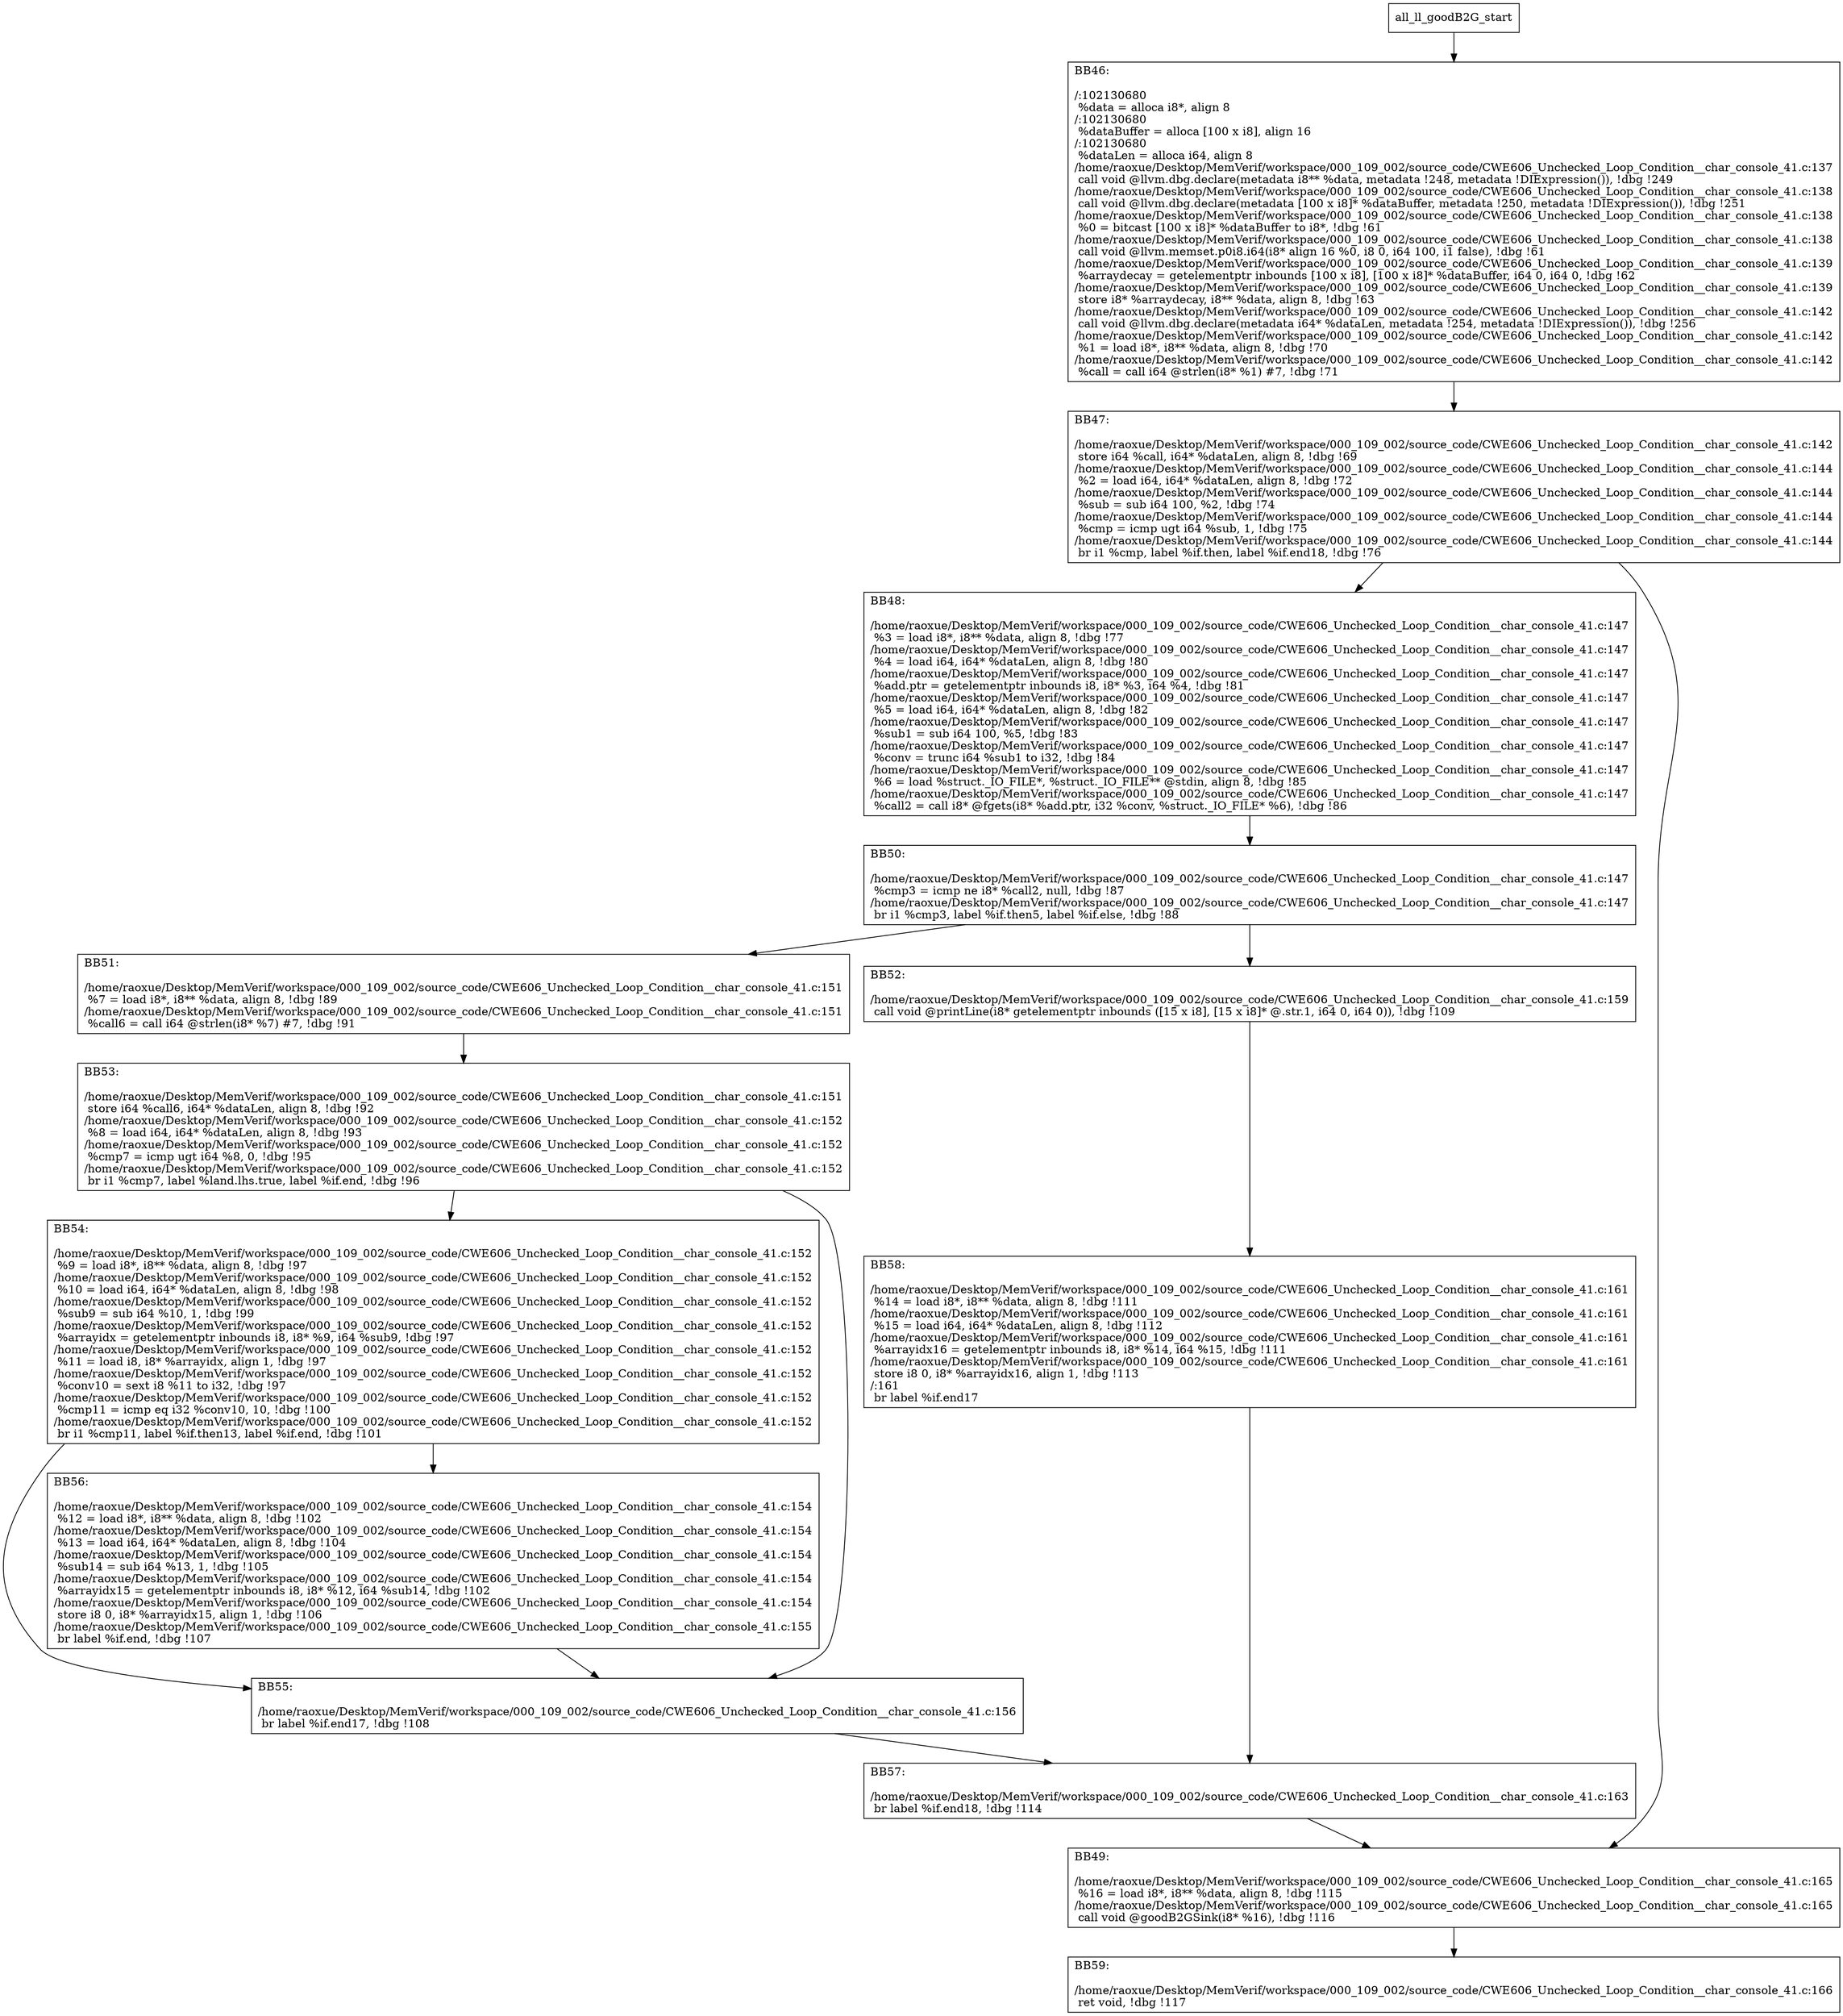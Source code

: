 digraph "CFG for'all_ll_goodB2G' function" {
	BBall_ll_goodB2G_start[shape=record,label="{all_ll_goodB2G_start}"];
	BBall_ll_goodB2G_start-> all_ll_goodB2GBB46;
	all_ll_goodB2GBB46 [shape=record, label="{BB46:\l\l/:102130680\l
  %data = alloca i8*, align 8\l
/:102130680\l
  %dataBuffer = alloca [100 x i8], align 16\l
/:102130680\l
  %dataLen = alloca i64, align 8\l
/home/raoxue/Desktop/MemVerif/workspace/000_109_002/source_code/CWE606_Unchecked_Loop_Condition__char_console_41.c:137\l
  call void @llvm.dbg.declare(metadata i8** %data, metadata !248, metadata !DIExpression()), !dbg !249\l
/home/raoxue/Desktop/MemVerif/workspace/000_109_002/source_code/CWE606_Unchecked_Loop_Condition__char_console_41.c:138\l
  call void @llvm.dbg.declare(metadata [100 x i8]* %dataBuffer, metadata !250, metadata !DIExpression()), !dbg !251\l
/home/raoxue/Desktop/MemVerif/workspace/000_109_002/source_code/CWE606_Unchecked_Loop_Condition__char_console_41.c:138\l
  %0 = bitcast [100 x i8]* %dataBuffer to i8*, !dbg !61\l
/home/raoxue/Desktop/MemVerif/workspace/000_109_002/source_code/CWE606_Unchecked_Loop_Condition__char_console_41.c:138\l
  call void @llvm.memset.p0i8.i64(i8* align 16 %0, i8 0, i64 100, i1 false), !dbg !61\l
/home/raoxue/Desktop/MemVerif/workspace/000_109_002/source_code/CWE606_Unchecked_Loop_Condition__char_console_41.c:139\l
  %arraydecay = getelementptr inbounds [100 x i8], [100 x i8]* %dataBuffer, i64 0, i64 0, !dbg !62\l
/home/raoxue/Desktop/MemVerif/workspace/000_109_002/source_code/CWE606_Unchecked_Loop_Condition__char_console_41.c:139\l
  store i8* %arraydecay, i8** %data, align 8, !dbg !63\l
/home/raoxue/Desktop/MemVerif/workspace/000_109_002/source_code/CWE606_Unchecked_Loop_Condition__char_console_41.c:142\l
  call void @llvm.dbg.declare(metadata i64* %dataLen, metadata !254, metadata !DIExpression()), !dbg !256\l
/home/raoxue/Desktop/MemVerif/workspace/000_109_002/source_code/CWE606_Unchecked_Loop_Condition__char_console_41.c:142\l
  %1 = load i8*, i8** %data, align 8, !dbg !70\l
/home/raoxue/Desktop/MemVerif/workspace/000_109_002/source_code/CWE606_Unchecked_Loop_Condition__char_console_41.c:142\l
  %call = call i64 @strlen(i8* %1) #7, !dbg !71\l
}"];
	all_ll_goodB2GBB46-> all_ll_goodB2GBB47;
	all_ll_goodB2GBB47 [shape=record, label="{BB47:\l\l/home/raoxue/Desktop/MemVerif/workspace/000_109_002/source_code/CWE606_Unchecked_Loop_Condition__char_console_41.c:142\l
  store i64 %call, i64* %dataLen, align 8, !dbg !69\l
/home/raoxue/Desktop/MemVerif/workspace/000_109_002/source_code/CWE606_Unchecked_Loop_Condition__char_console_41.c:144\l
  %2 = load i64, i64* %dataLen, align 8, !dbg !72\l
/home/raoxue/Desktop/MemVerif/workspace/000_109_002/source_code/CWE606_Unchecked_Loop_Condition__char_console_41.c:144\l
  %sub = sub i64 100, %2, !dbg !74\l
/home/raoxue/Desktop/MemVerif/workspace/000_109_002/source_code/CWE606_Unchecked_Loop_Condition__char_console_41.c:144\l
  %cmp = icmp ugt i64 %sub, 1, !dbg !75\l
/home/raoxue/Desktop/MemVerif/workspace/000_109_002/source_code/CWE606_Unchecked_Loop_Condition__char_console_41.c:144\l
  br i1 %cmp, label %if.then, label %if.end18, !dbg !76\l
}"];
	all_ll_goodB2GBB47-> all_ll_goodB2GBB48;
	all_ll_goodB2GBB47-> all_ll_goodB2GBB49;
	all_ll_goodB2GBB48 [shape=record, label="{BB48:\l\l/home/raoxue/Desktop/MemVerif/workspace/000_109_002/source_code/CWE606_Unchecked_Loop_Condition__char_console_41.c:147\l
  %3 = load i8*, i8** %data, align 8, !dbg !77\l
/home/raoxue/Desktop/MemVerif/workspace/000_109_002/source_code/CWE606_Unchecked_Loop_Condition__char_console_41.c:147\l
  %4 = load i64, i64* %dataLen, align 8, !dbg !80\l
/home/raoxue/Desktop/MemVerif/workspace/000_109_002/source_code/CWE606_Unchecked_Loop_Condition__char_console_41.c:147\l
  %add.ptr = getelementptr inbounds i8, i8* %3, i64 %4, !dbg !81\l
/home/raoxue/Desktop/MemVerif/workspace/000_109_002/source_code/CWE606_Unchecked_Loop_Condition__char_console_41.c:147\l
  %5 = load i64, i64* %dataLen, align 8, !dbg !82\l
/home/raoxue/Desktop/MemVerif/workspace/000_109_002/source_code/CWE606_Unchecked_Loop_Condition__char_console_41.c:147\l
  %sub1 = sub i64 100, %5, !dbg !83\l
/home/raoxue/Desktop/MemVerif/workspace/000_109_002/source_code/CWE606_Unchecked_Loop_Condition__char_console_41.c:147\l
  %conv = trunc i64 %sub1 to i32, !dbg !84\l
/home/raoxue/Desktop/MemVerif/workspace/000_109_002/source_code/CWE606_Unchecked_Loop_Condition__char_console_41.c:147\l
  %6 = load %struct._IO_FILE*, %struct._IO_FILE** @stdin, align 8, !dbg !85\l
/home/raoxue/Desktop/MemVerif/workspace/000_109_002/source_code/CWE606_Unchecked_Loop_Condition__char_console_41.c:147\l
  %call2 = call i8* @fgets(i8* %add.ptr, i32 %conv, %struct._IO_FILE* %6), !dbg !86\l
}"];
	all_ll_goodB2GBB48-> all_ll_goodB2GBB50;
	all_ll_goodB2GBB50 [shape=record, label="{BB50:\l\l/home/raoxue/Desktop/MemVerif/workspace/000_109_002/source_code/CWE606_Unchecked_Loop_Condition__char_console_41.c:147\l
  %cmp3 = icmp ne i8* %call2, null, !dbg !87\l
/home/raoxue/Desktop/MemVerif/workspace/000_109_002/source_code/CWE606_Unchecked_Loop_Condition__char_console_41.c:147\l
  br i1 %cmp3, label %if.then5, label %if.else, !dbg !88\l
}"];
	all_ll_goodB2GBB50-> all_ll_goodB2GBB51;
	all_ll_goodB2GBB50-> all_ll_goodB2GBB52;
	all_ll_goodB2GBB51 [shape=record, label="{BB51:\l\l/home/raoxue/Desktop/MemVerif/workspace/000_109_002/source_code/CWE606_Unchecked_Loop_Condition__char_console_41.c:151\l
  %7 = load i8*, i8** %data, align 8, !dbg !89\l
/home/raoxue/Desktop/MemVerif/workspace/000_109_002/source_code/CWE606_Unchecked_Loop_Condition__char_console_41.c:151\l
  %call6 = call i64 @strlen(i8* %7) #7, !dbg !91\l
}"];
	all_ll_goodB2GBB51-> all_ll_goodB2GBB53;
	all_ll_goodB2GBB53 [shape=record, label="{BB53:\l\l/home/raoxue/Desktop/MemVerif/workspace/000_109_002/source_code/CWE606_Unchecked_Loop_Condition__char_console_41.c:151\l
  store i64 %call6, i64* %dataLen, align 8, !dbg !92\l
/home/raoxue/Desktop/MemVerif/workspace/000_109_002/source_code/CWE606_Unchecked_Loop_Condition__char_console_41.c:152\l
  %8 = load i64, i64* %dataLen, align 8, !dbg !93\l
/home/raoxue/Desktop/MemVerif/workspace/000_109_002/source_code/CWE606_Unchecked_Loop_Condition__char_console_41.c:152\l
  %cmp7 = icmp ugt i64 %8, 0, !dbg !95\l
/home/raoxue/Desktop/MemVerif/workspace/000_109_002/source_code/CWE606_Unchecked_Loop_Condition__char_console_41.c:152\l
  br i1 %cmp7, label %land.lhs.true, label %if.end, !dbg !96\l
}"];
	all_ll_goodB2GBB53-> all_ll_goodB2GBB54;
	all_ll_goodB2GBB53-> all_ll_goodB2GBB55;
	all_ll_goodB2GBB54 [shape=record, label="{BB54:\l\l/home/raoxue/Desktop/MemVerif/workspace/000_109_002/source_code/CWE606_Unchecked_Loop_Condition__char_console_41.c:152\l
  %9 = load i8*, i8** %data, align 8, !dbg !97\l
/home/raoxue/Desktop/MemVerif/workspace/000_109_002/source_code/CWE606_Unchecked_Loop_Condition__char_console_41.c:152\l
  %10 = load i64, i64* %dataLen, align 8, !dbg !98\l
/home/raoxue/Desktop/MemVerif/workspace/000_109_002/source_code/CWE606_Unchecked_Loop_Condition__char_console_41.c:152\l
  %sub9 = sub i64 %10, 1, !dbg !99\l
/home/raoxue/Desktop/MemVerif/workspace/000_109_002/source_code/CWE606_Unchecked_Loop_Condition__char_console_41.c:152\l
  %arrayidx = getelementptr inbounds i8, i8* %9, i64 %sub9, !dbg !97\l
/home/raoxue/Desktop/MemVerif/workspace/000_109_002/source_code/CWE606_Unchecked_Loop_Condition__char_console_41.c:152\l
  %11 = load i8, i8* %arrayidx, align 1, !dbg !97\l
/home/raoxue/Desktop/MemVerif/workspace/000_109_002/source_code/CWE606_Unchecked_Loop_Condition__char_console_41.c:152\l
  %conv10 = sext i8 %11 to i32, !dbg !97\l
/home/raoxue/Desktop/MemVerif/workspace/000_109_002/source_code/CWE606_Unchecked_Loop_Condition__char_console_41.c:152\l
  %cmp11 = icmp eq i32 %conv10, 10, !dbg !100\l
/home/raoxue/Desktop/MemVerif/workspace/000_109_002/source_code/CWE606_Unchecked_Loop_Condition__char_console_41.c:152\l
  br i1 %cmp11, label %if.then13, label %if.end, !dbg !101\l
}"];
	all_ll_goodB2GBB54-> all_ll_goodB2GBB56;
	all_ll_goodB2GBB54-> all_ll_goodB2GBB55;
	all_ll_goodB2GBB56 [shape=record, label="{BB56:\l\l/home/raoxue/Desktop/MemVerif/workspace/000_109_002/source_code/CWE606_Unchecked_Loop_Condition__char_console_41.c:154\l
  %12 = load i8*, i8** %data, align 8, !dbg !102\l
/home/raoxue/Desktop/MemVerif/workspace/000_109_002/source_code/CWE606_Unchecked_Loop_Condition__char_console_41.c:154\l
  %13 = load i64, i64* %dataLen, align 8, !dbg !104\l
/home/raoxue/Desktop/MemVerif/workspace/000_109_002/source_code/CWE606_Unchecked_Loop_Condition__char_console_41.c:154\l
  %sub14 = sub i64 %13, 1, !dbg !105\l
/home/raoxue/Desktop/MemVerif/workspace/000_109_002/source_code/CWE606_Unchecked_Loop_Condition__char_console_41.c:154\l
  %arrayidx15 = getelementptr inbounds i8, i8* %12, i64 %sub14, !dbg !102\l
/home/raoxue/Desktop/MemVerif/workspace/000_109_002/source_code/CWE606_Unchecked_Loop_Condition__char_console_41.c:154\l
  store i8 0, i8* %arrayidx15, align 1, !dbg !106\l
/home/raoxue/Desktop/MemVerif/workspace/000_109_002/source_code/CWE606_Unchecked_Loop_Condition__char_console_41.c:155\l
  br label %if.end, !dbg !107\l
}"];
	all_ll_goodB2GBB56-> all_ll_goodB2GBB55;
	all_ll_goodB2GBB55 [shape=record, label="{BB55:\l\l/home/raoxue/Desktop/MemVerif/workspace/000_109_002/source_code/CWE606_Unchecked_Loop_Condition__char_console_41.c:156\l
  br label %if.end17, !dbg !108\l
}"];
	all_ll_goodB2GBB55-> all_ll_goodB2GBB57;
	all_ll_goodB2GBB52 [shape=record, label="{BB52:\l\l/home/raoxue/Desktop/MemVerif/workspace/000_109_002/source_code/CWE606_Unchecked_Loop_Condition__char_console_41.c:159\l
  call void @printLine(i8* getelementptr inbounds ([15 x i8], [15 x i8]* @.str.1, i64 0, i64 0)), !dbg !109\l
}"];
	all_ll_goodB2GBB52-> all_ll_goodB2GBB58;
	all_ll_goodB2GBB58 [shape=record, label="{BB58:\l\l/home/raoxue/Desktop/MemVerif/workspace/000_109_002/source_code/CWE606_Unchecked_Loop_Condition__char_console_41.c:161\l
  %14 = load i8*, i8** %data, align 8, !dbg !111\l
/home/raoxue/Desktop/MemVerif/workspace/000_109_002/source_code/CWE606_Unchecked_Loop_Condition__char_console_41.c:161\l
  %15 = load i64, i64* %dataLen, align 8, !dbg !112\l
/home/raoxue/Desktop/MemVerif/workspace/000_109_002/source_code/CWE606_Unchecked_Loop_Condition__char_console_41.c:161\l
  %arrayidx16 = getelementptr inbounds i8, i8* %14, i64 %15, !dbg !111\l
/home/raoxue/Desktop/MemVerif/workspace/000_109_002/source_code/CWE606_Unchecked_Loop_Condition__char_console_41.c:161\l
  store i8 0, i8* %arrayidx16, align 1, !dbg !113\l
/:161\l
  br label %if.end17\l
}"];
	all_ll_goodB2GBB58-> all_ll_goodB2GBB57;
	all_ll_goodB2GBB57 [shape=record, label="{BB57:\l\l/home/raoxue/Desktop/MemVerif/workspace/000_109_002/source_code/CWE606_Unchecked_Loop_Condition__char_console_41.c:163\l
  br label %if.end18, !dbg !114\l
}"];
	all_ll_goodB2GBB57-> all_ll_goodB2GBB49;
	all_ll_goodB2GBB49 [shape=record, label="{BB49:\l\l/home/raoxue/Desktop/MemVerif/workspace/000_109_002/source_code/CWE606_Unchecked_Loop_Condition__char_console_41.c:165\l
  %16 = load i8*, i8** %data, align 8, !dbg !115\l
/home/raoxue/Desktop/MemVerif/workspace/000_109_002/source_code/CWE606_Unchecked_Loop_Condition__char_console_41.c:165\l
  call void @goodB2GSink(i8* %16), !dbg !116\l
}"];
	all_ll_goodB2GBB49-> all_ll_goodB2GBB59;
	all_ll_goodB2GBB59 [shape=record, label="{BB59:\l\l/home/raoxue/Desktop/MemVerif/workspace/000_109_002/source_code/CWE606_Unchecked_Loop_Condition__char_console_41.c:166\l
  ret void, !dbg !117\l
}"];
}

